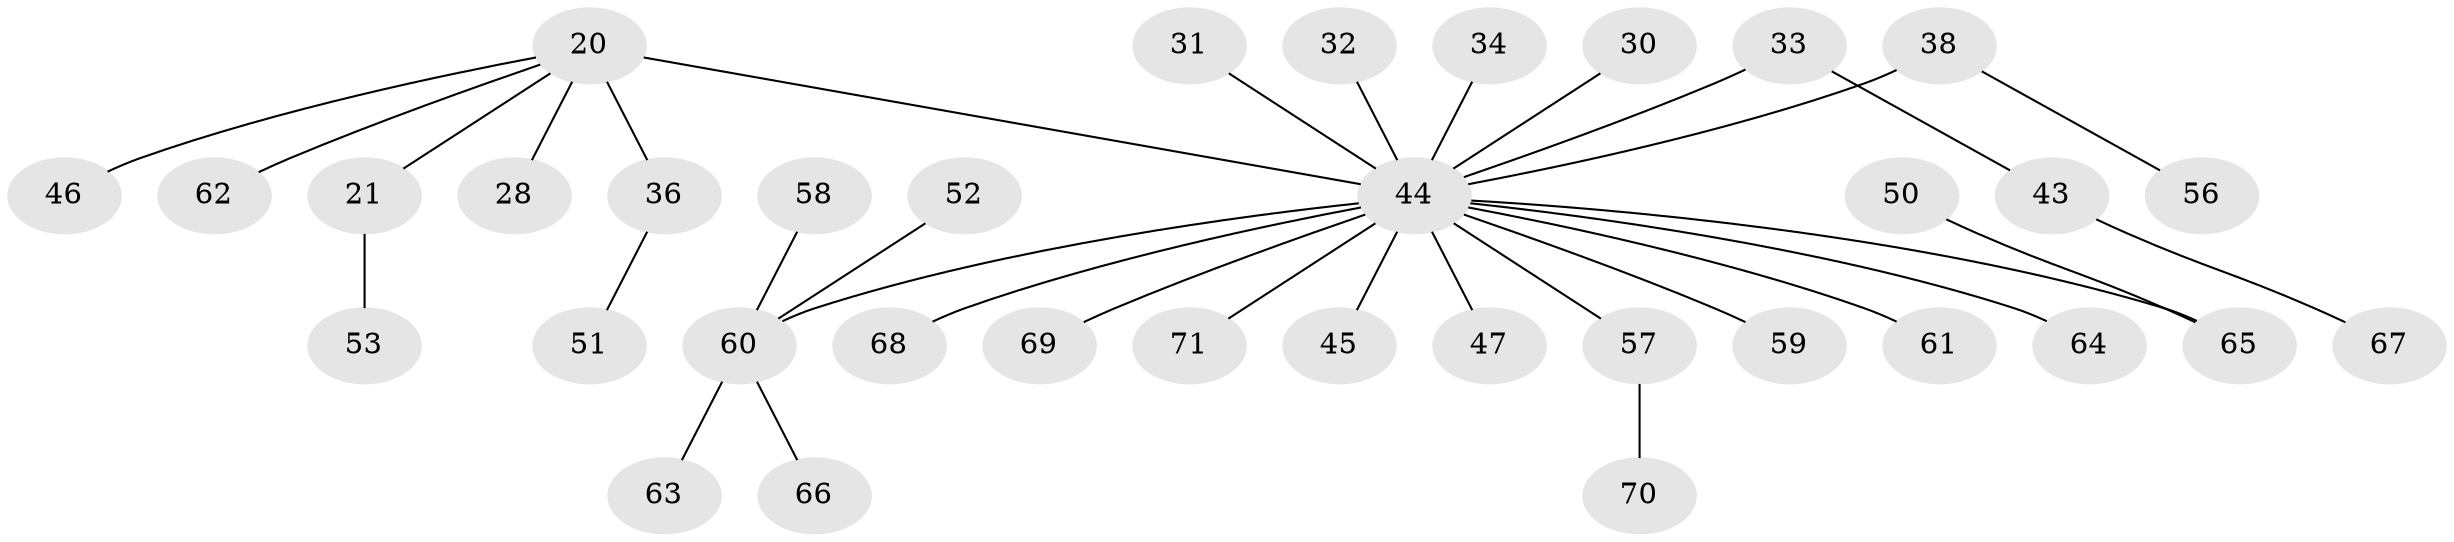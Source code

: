 // original degree distribution, {4: 0.08450704225352113, 6: 0.028169014084507043, 3: 0.16901408450704225, 5: 0.028169014084507043, 2: 0.23943661971830985, 1: 0.4507042253521127}
// Generated by graph-tools (version 1.1) at 2025/42/03/09/25 04:42:21]
// undirected, 35 vertices, 34 edges
graph export_dot {
graph [start="1"]
  node [color=gray90,style=filled];
  20 [super="+4+1"];
  21 [super="+18"];
  28;
  30;
  31;
  32;
  33 [super="+16"];
  34;
  36;
  38;
  43;
  44 [super="+14+40"];
  45;
  46;
  47 [super="+42"];
  50;
  51;
  52;
  53;
  56;
  57 [super="+19"];
  58;
  59;
  60 [super="+37+24+55+49+35+54"];
  61;
  62;
  63;
  64;
  65 [super="+15"];
  66;
  67;
  68;
  69;
  70;
  71;
  20 -- 28;
  20 -- 46;
  20 -- 36;
  20 -- 44 [weight=3];
  20 -- 62;
  20 -- 21;
  21 -- 53;
  30 -- 44;
  31 -- 44;
  32 -- 44;
  33 -- 43;
  33 -- 44;
  34 -- 44;
  36 -- 51;
  38 -- 56;
  38 -- 44;
  43 -- 67;
  44 -- 59;
  44 -- 65;
  44 -- 47 [weight=2];
  44 -- 64;
  44 -- 68;
  44 -- 69;
  44 -- 71;
  44 -- 45;
  44 -- 57;
  44 -- 61;
  44 -- 60 [weight=2];
  50 -- 65;
  52 -- 60;
  57 -- 70;
  58 -- 60;
  60 -- 66;
  60 -- 63;
}

